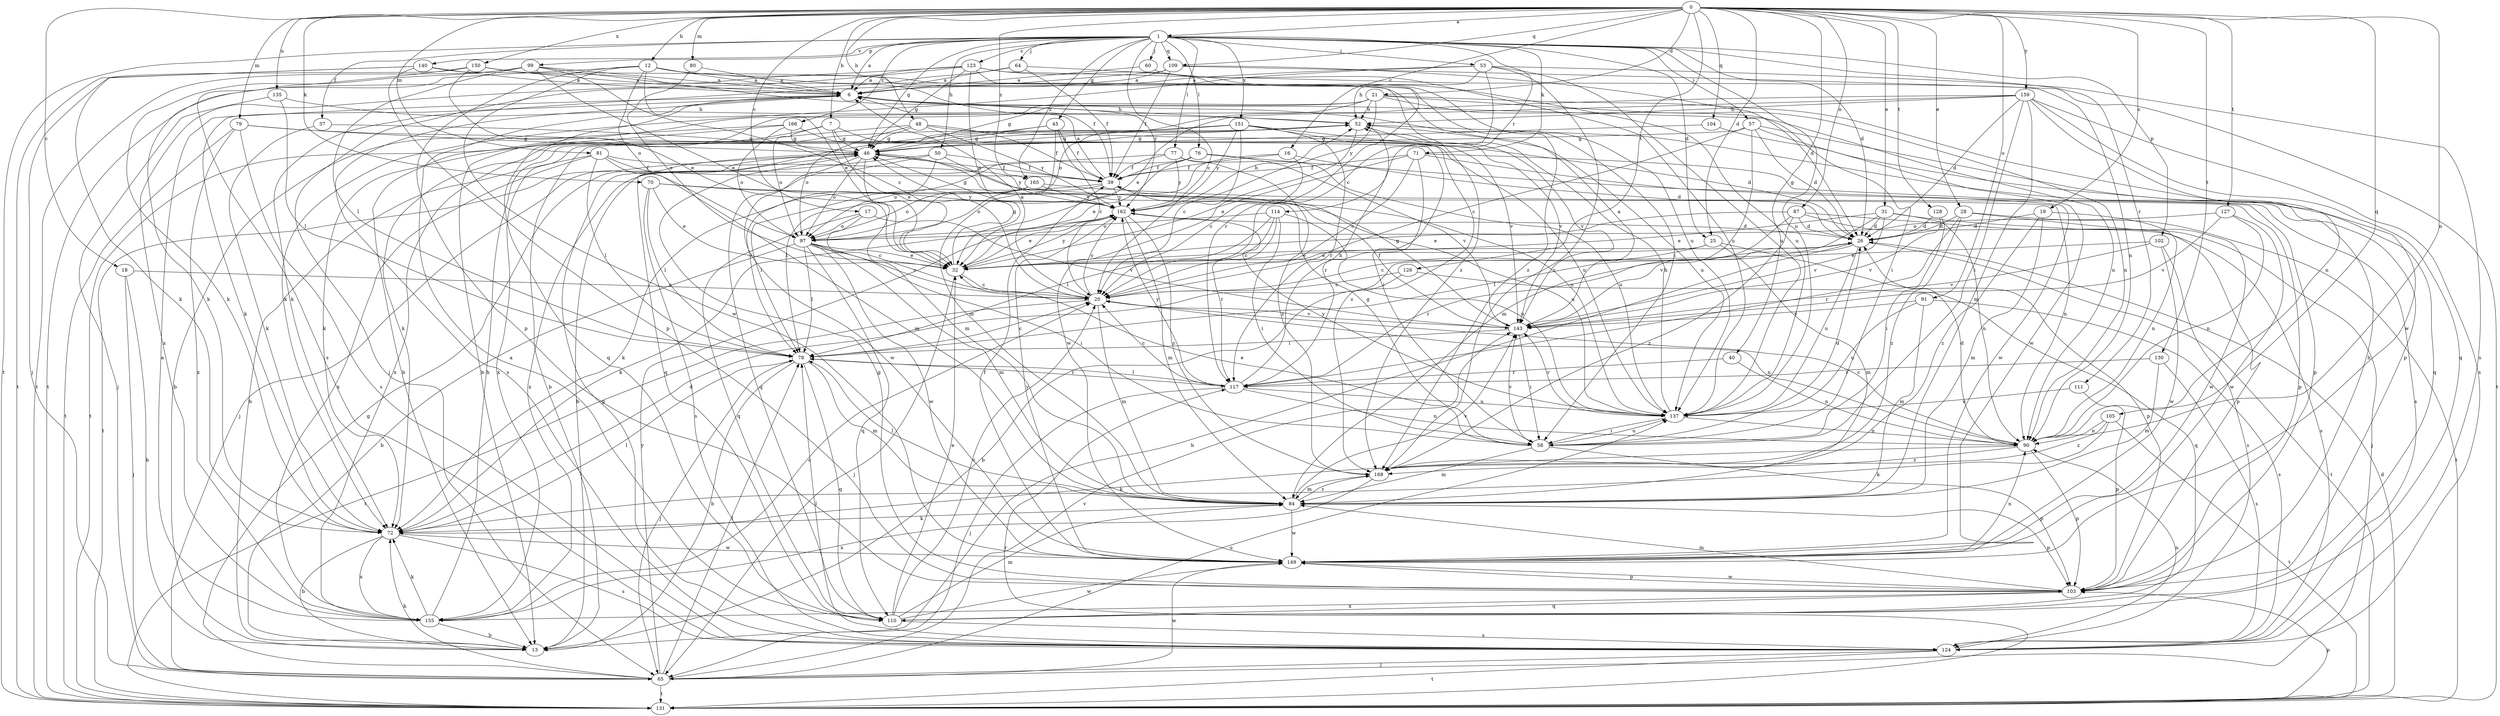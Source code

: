 strict digraph  {
0;
1;
6;
7;
12;
13;
16;
17;
18;
19;
20;
21;
25;
26;
28;
31;
32;
37;
39;
40;
45;
46;
48;
50;
52;
53;
57;
58;
60;
64;
65;
70;
71;
72;
76;
77;
78;
79;
80;
81;
84;
87;
90;
91;
97;
99;
102;
103;
104;
105;
109;
110;
111;
114;
117;
123;
124;
126;
127;
128;
130;
131;
135;
137;
140;
143;
149;
150;
151;
155;
159;
162;
165;
166;
168;
0 -> 1  [label=a];
0 -> 7  [label=b];
0 -> 12  [label=b];
0 -> 16  [label=c];
0 -> 17  [label=c];
0 -> 18  [label=c];
0 -> 19  [label=c];
0 -> 21  [label=d];
0 -> 25  [label=d];
0 -> 28  [label=e];
0 -> 31  [label=e];
0 -> 40  [label=g];
0 -> 48  [label=h];
0 -> 70  [label=k];
0 -> 79  [label=m];
0 -> 80  [label=m];
0 -> 81  [label=m];
0 -> 87  [label=n];
0 -> 90  [label=n];
0 -> 91  [label=o];
0 -> 104  [label=q];
0 -> 105  [label=q];
0 -> 109  [label=q];
0 -> 126  [label=t];
0 -> 127  [label=t];
0 -> 128  [label=t];
0 -> 130  [label=t];
0 -> 135  [label=u];
0 -> 150  [label=x];
0 -> 159  [label=y];
0 -> 165  [label=z];
1 -> 6  [label=a];
1 -> 20  [label=c];
1 -> 25  [label=d];
1 -> 26  [label=d];
1 -> 37  [label=f];
1 -> 45  [label=g];
1 -> 46  [label=g];
1 -> 50  [label=h];
1 -> 53  [label=i];
1 -> 57  [label=i];
1 -> 60  [label=j];
1 -> 64  [label=j];
1 -> 71  [label=k];
1 -> 76  [label=l];
1 -> 77  [label=l];
1 -> 99  [label=p];
1 -> 102  [label=p];
1 -> 109  [label=q];
1 -> 111  [label=r];
1 -> 114  [label=r];
1 -> 123  [label=s];
1 -> 131  [label=t];
1 -> 137  [label=u];
1 -> 140  [label=v];
1 -> 151  [label=x];
1 -> 165  [label=z];
1 -> 166  [label=z];
6 -> 52  [label=h];
6 -> 72  [label=k];
6 -> 90  [label=n];
6 -> 110  [label=q];
6 -> 124  [label=s];
7 -> 32  [label=e];
7 -> 46  [label=g];
7 -> 97  [label=o];
7 -> 131  [label=t];
7 -> 143  [label=v];
12 -> 6  [label=a];
12 -> 32  [label=e];
12 -> 39  [label=f];
12 -> 58  [label=i];
12 -> 72  [label=k];
12 -> 97  [label=o];
12 -> 103  [label=p];
12 -> 149  [label=w];
16 -> 20  [label=c];
16 -> 26  [label=d];
16 -> 39  [label=f];
16 -> 78  [label=l];
17 -> 20  [label=c];
17 -> 97  [label=o];
17 -> 110  [label=q];
17 -> 143  [label=v];
18 -> 13  [label=b];
18 -> 20  [label=c];
18 -> 65  [label=j];
19 -> 26  [label=d];
19 -> 84  [label=m];
19 -> 90  [label=n];
19 -> 168  [label=z];
20 -> 6  [label=a];
20 -> 84  [label=m];
20 -> 90  [label=n];
20 -> 131  [label=t];
20 -> 143  [label=v];
20 -> 162  [label=y];
21 -> 13  [label=b];
21 -> 46  [label=g];
21 -> 52  [label=h];
21 -> 58  [label=i];
21 -> 90  [label=n];
21 -> 97  [label=o];
21 -> 149  [label=w];
21 -> 162  [label=y];
25 -> 20  [label=c];
25 -> 32  [label=e];
25 -> 84  [label=m];
25 -> 103  [label=p];
26 -> 13  [label=b];
26 -> 32  [label=e];
26 -> 117  [label=r];
26 -> 131  [label=t];
26 -> 137  [label=u];
28 -> 26  [label=d];
28 -> 117  [label=r];
28 -> 131  [label=t];
28 -> 149  [label=w];
28 -> 168  [label=z];
31 -> 26  [label=d];
31 -> 32  [label=e];
31 -> 78  [label=l];
31 -> 90  [label=n];
31 -> 103  [label=p];
31 -> 143  [label=v];
32 -> 20  [label=c];
32 -> 46  [label=g];
32 -> 65  [label=j];
32 -> 162  [label=y];
37 -> 46  [label=g];
37 -> 72  [label=k];
39 -> 6  [label=a];
39 -> 78  [label=l];
39 -> 97  [label=o];
39 -> 137  [label=u];
39 -> 162  [label=y];
40 -> 90  [label=n];
40 -> 117  [label=r];
45 -> 20  [label=c];
45 -> 39  [label=f];
45 -> 46  [label=g];
45 -> 84  [label=m];
45 -> 110  [label=q];
46 -> 39  [label=f];
46 -> 65  [label=j];
46 -> 84  [label=m];
46 -> 97  [label=o];
46 -> 131  [label=t];
46 -> 149  [label=w];
48 -> 26  [label=d];
48 -> 39  [label=f];
48 -> 46  [label=g];
48 -> 72  [label=k];
48 -> 97  [label=o];
48 -> 162  [label=y];
50 -> 13  [label=b];
50 -> 39  [label=f];
50 -> 97  [label=o];
50 -> 110  [label=q];
50 -> 162  [label=y];
52 -> 13  [label=b];
52 -> 46  [label=g];
52 -> 137  [label=u];
52 -> 143  [label=v];
52 -> 149  [label=w];
52 -> 155  [label=x];
53 -> 6  [label=a];
53 -> 20  [label=c];
53 -> 52  [label=h];
53 -> 72  [label=k];
53 -> 124  [label=s];
53 -> 137  [label=u];
53 -> 168  [label=z];
57 -> 20  [label=c];
57 -> 26  [label=d];
57 -> 46  [label=g];
57 -> 84  [label=m];
57 -> 103  [label=p];
57 -> 149  [label=w];
58 -> 26  [label=d];
58 -> 32  [label=e];
58 -> 46  [label=g];
58 -> 84  [label=m];
58 -> 103  [label=p];
58 -> 137  [label=u];
58 -> 143  [label=v];
60 -> 6  [label=a];
60 -> 137  [label=u];
64 -> 6  [label=a];
64 -> 39  [label=f];
64 -> 65  [label=j];
64 -> 137  [label=u];
65 -> 46  [label=g];
65 -> 72  [label=k];
65 -> 78  [label=l];
65 -> 131  [label=t];
65 -> 137  [label=u];
65 -> 143  [label=v];
65 -> 149  [label=w];
65 -> 162  [label=y];
70 -> 32  [label=e];
70 -> 78  [label=l];
70 -> 90  [label=n];
70 -> 124  [label=s];
70 -> 162  [label=y];
71 -> 20  [label=c];
71 -> 32  [label=e];
71 -> 39  [label=f];
71 -> 117  [label=r];
71 -> 124  [label=s];
71 -> 149  [label=w];
72 -> 13  [label=b];
72 -> 26  [label=d];
72 -> 78  [label=l];
72 -> 124  [label=s];
72 -> 149  [label=w];
72 -> 155  [label=x];
76 -> 32  [label=e];
76 -> 39  [label=f];
76 -> 78  [label=l];
76 -> 103  [label=p];
76 -> 143  [label=v];
77 -> 39  [label=f];
77 -> 137  [label=u];
77 -> 155  [label=x];
77 -> 162  [label=y];
77 -> 168  [label=z];
78 -> 13  [label=b];
78 -> 20  [label=c];
78 -> 65  [label=j];
78 -> 84  [label=m];
78 -> 110  [label=q];
78 -> 117  [label=r];
79 -> 46  [label=g];
79 -> 58  [label=i];
79 -> 124  [label=s];
79 -> 131  [label=t];
79 -> 155  [label=x];
80 -> 6  [label=a];
80 -> 32  [label=e];
81 -> 13  [label=b];
81 -> 39  [label=f];
81 -> 78  [label=l];
81 -> 84  [label=m];
81 -> 137  [label=u];
81 -> 155  [label=x];
84 -> 72  [label=k];
84 -> 78  [label=l];
84 -> 103  [label=p];
84 -> 143  [label=v];
84 -> 149  [label=w];
84 -> 168  [label=z];
87 -> 26  [label=d];
87 -> 32  [label=e];
87 -> 65  [label=j];
87 -> 124  [label=s];
87 -> 143  [label=v];
87 -> 168  [label=z];
90 -> 20  [label=c];
90 -> 26  [label=d];
90 -> 72  [label=k];
90 -> 103  [label=p];
90 -> 168  [label=z];
91 -> 84  [label=m];
91 -> 124  [label=s];
91 -> 137  [label=u];
91 -> 143  [label=v];
97 -> 13  [label=b];
97 -> 20  [label=c];
97 -> 32  [label=e];
97 -> 58  [label=i];
97 -> 78  [label=l];
97 -> 84  [label=m];
97 -> 110  [label=q];
97 -> 149  [label=w];
99 -> 6  [label=a];
99 -> 20  [label=c];
99 -> 32  [label=e];
99 -> 72  [label=k];
99 -> 78  [label=l];
99 -> 131  [label=t];
99 -> 162  [label=y];
102 -> 32  [label=e];
102 -> 124  [label=s];
102 -> 143  [label=v];
102 -> 149  [label=w];
103 -> 46  [label=g];
103 -> 52  [label=h];
103 -> 84  [label=m];
103 -> 110  [label=q];
103 -> 149  [label=w];
103 -> 155  [label=x];
104 -> 46  [label=g];
104 -> 110  [label=q];
105 -> 72  [label=k];
105 -> 90  [label=n];
105 -> 131  [label=t];
105 -> 168  [label=z];
109 -> 6  [label=a];
109 -> 26  [label=d];
109 -> 39  [label=f];
109 -> 72  [label=k];
109 -> 131  [label=t];
110 -> 6  [label=a];
110 -> 20  [label=c];
110 -> 32  [label=e];
110 -> 84  [label=m];
110 -> 124  [label=s];
110 -> 149  [label=w];
111 -> 103  [label=p];
111 -> 137  [label=u];
114 -> 20  [label=c];
114 -> 58  [label=i];
114 -> 78  [label=l];
114 -> 97  [label=o];
114 -> 117  [label=r];
114 -> 137  [label=u];
117 -> 20  [label=c];
117 -> 52  [label=h];
117 -> 65  [label=j];
117 -> 78  [label=l];
117 -> 90  [label=n];
117 -> 137  [label=u];
117 -> 162  [label=y];
123 -> 6  [label=a];
123 -> 32  [label=e];
123 -> 46  [label=g];
123 -> 90  [label=n];
123 -> 117  [label=r];
123 -> 131  [label=t];
123 -> 137  [label=u];
123 -> 155  [label=x];
124 -> 46  [label=g];
124 -> 65  [label=j];
124 -> 78  [label=l];
124 -> 90  [label=n];
124 -> 131  [label=t];
126 -> 13  [label=b];
126 -> 20  [label=c];
126 -> 110  [label=q];
127 -> 90  [label=n];
127 -> 97  [label=o];
127 -> 143  [label=v];
127 -> 149  [label=w];
128 -> 26  [label=d];
128 -> 58  [label=i];
128 -> 143  [label=v];
130 -> 84  [label=m];
130 -> 117  [label=r];
130 -> 124  [label=s];
131 -> 26  [label=d];
131 -> 103  [label=p];
131 -> 117  [label=r];
135 -> 52  [label=h];
135 -> 65  [label=j];
135 -> 78  [label=l];
137 -> 52  [label=h];
137 -> 58  [label=i];
137 -> 90  [label=n];
137 -> 143  [label=v];
137 -> 162  [label=y];
140 -> 6  [label=a];
140 -> 72  [label=k];
140 -> 103  [label=p];
140 -> 131  [label=t];
140 -> 168  [label=z];
143 -> 6  [label=a];
143 -> 39  [label=f];
143 -> 46  [label=g];
143 -> 58  [label=i];
143 -> 78  [label=l];
149 -> 39  [label=f];
149 -> 90  [label=n];
149 -> 103  [label=p];
149 -> 162  [label=y];
150 -> 6  [label=a];
150 -> 32  [label=e];
150 -> 65  [label=j];
150 -> 124  [label=s];
150 -> 168  [label=z];
151 -> 20  [label=c];
151 -> 46  [label=g];
151 -> 117  [label=r];
151 -> 143  [label=v];
151 -> 155  [label=x];
151 -> 162  [label=y];
151 -> 168  [label=z];
155 -> 6  [label=a];
155 -> 13  [label=b];
155 -> 20  [label=c];
155 -> 52  [label=h];
155 -> 72  [label=k];
159 -> 13  [label=b];
159 -> 26  [label=d];
159 -> 32  [label=e];
159 -> 52  [label=h];
159 -> 58  [label=i];
159 -> 84  [label=m];
159 -> 90  [label=n];
159 -> 110  [label=q];
159 -> 124  [label=s];
162 -> 26  [label=d];
162 -> 32  [label=e];
162 -> 46  [label=g];
162 -> 52  [label=h];
162 -> 72  [label=k];
162 -> 84  [label=m];
162 -> 168  [label=z];
165 -> 72  [label=k];
165 -> 97  [label=o];
165 -> 103  [label=p];
165 -> 162  [label=y];
166 -> 13  [label=b];
166 -> 46  [label=g];
166 -> 72  [label=k];
166 -> 97  [label=o];
166 -> 137  [label=u];
168 -> 84  [label=m];
168 -> 155  [label=x];
}
